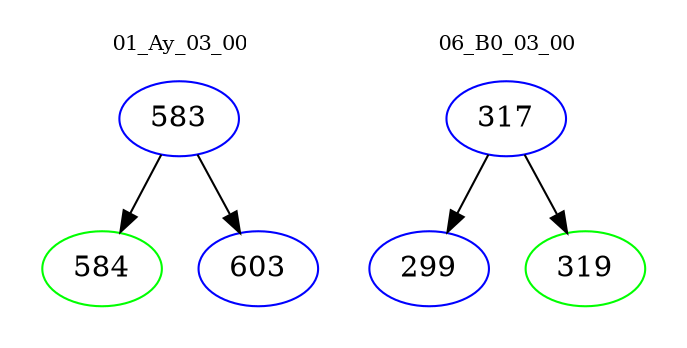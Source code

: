 digraph{
subgraph cluster_0 {
color = white
label = "01_Ay_03_00";
fontsize=10;
T0_583 [label="583", color="blue"]
T0_583 -> T0_584 [color="black"]
T0_584 [label="584", color="green"]
T0_583 -> T0_603 [color="black"]
T0_603 [label="603", color="blue"]
}
subgraph cluster_1 {
color = white
label = "06_B0_03_00";
fontsize=10;
T1_317 [label="317", color="blue"]
T1_317 -> T1_299 [color="black"]
T1_299 [label="299", color="blue"]
T1_317 -> T1_319 [color="black"]
T1_319 [label="319", color="green"]
}
}
